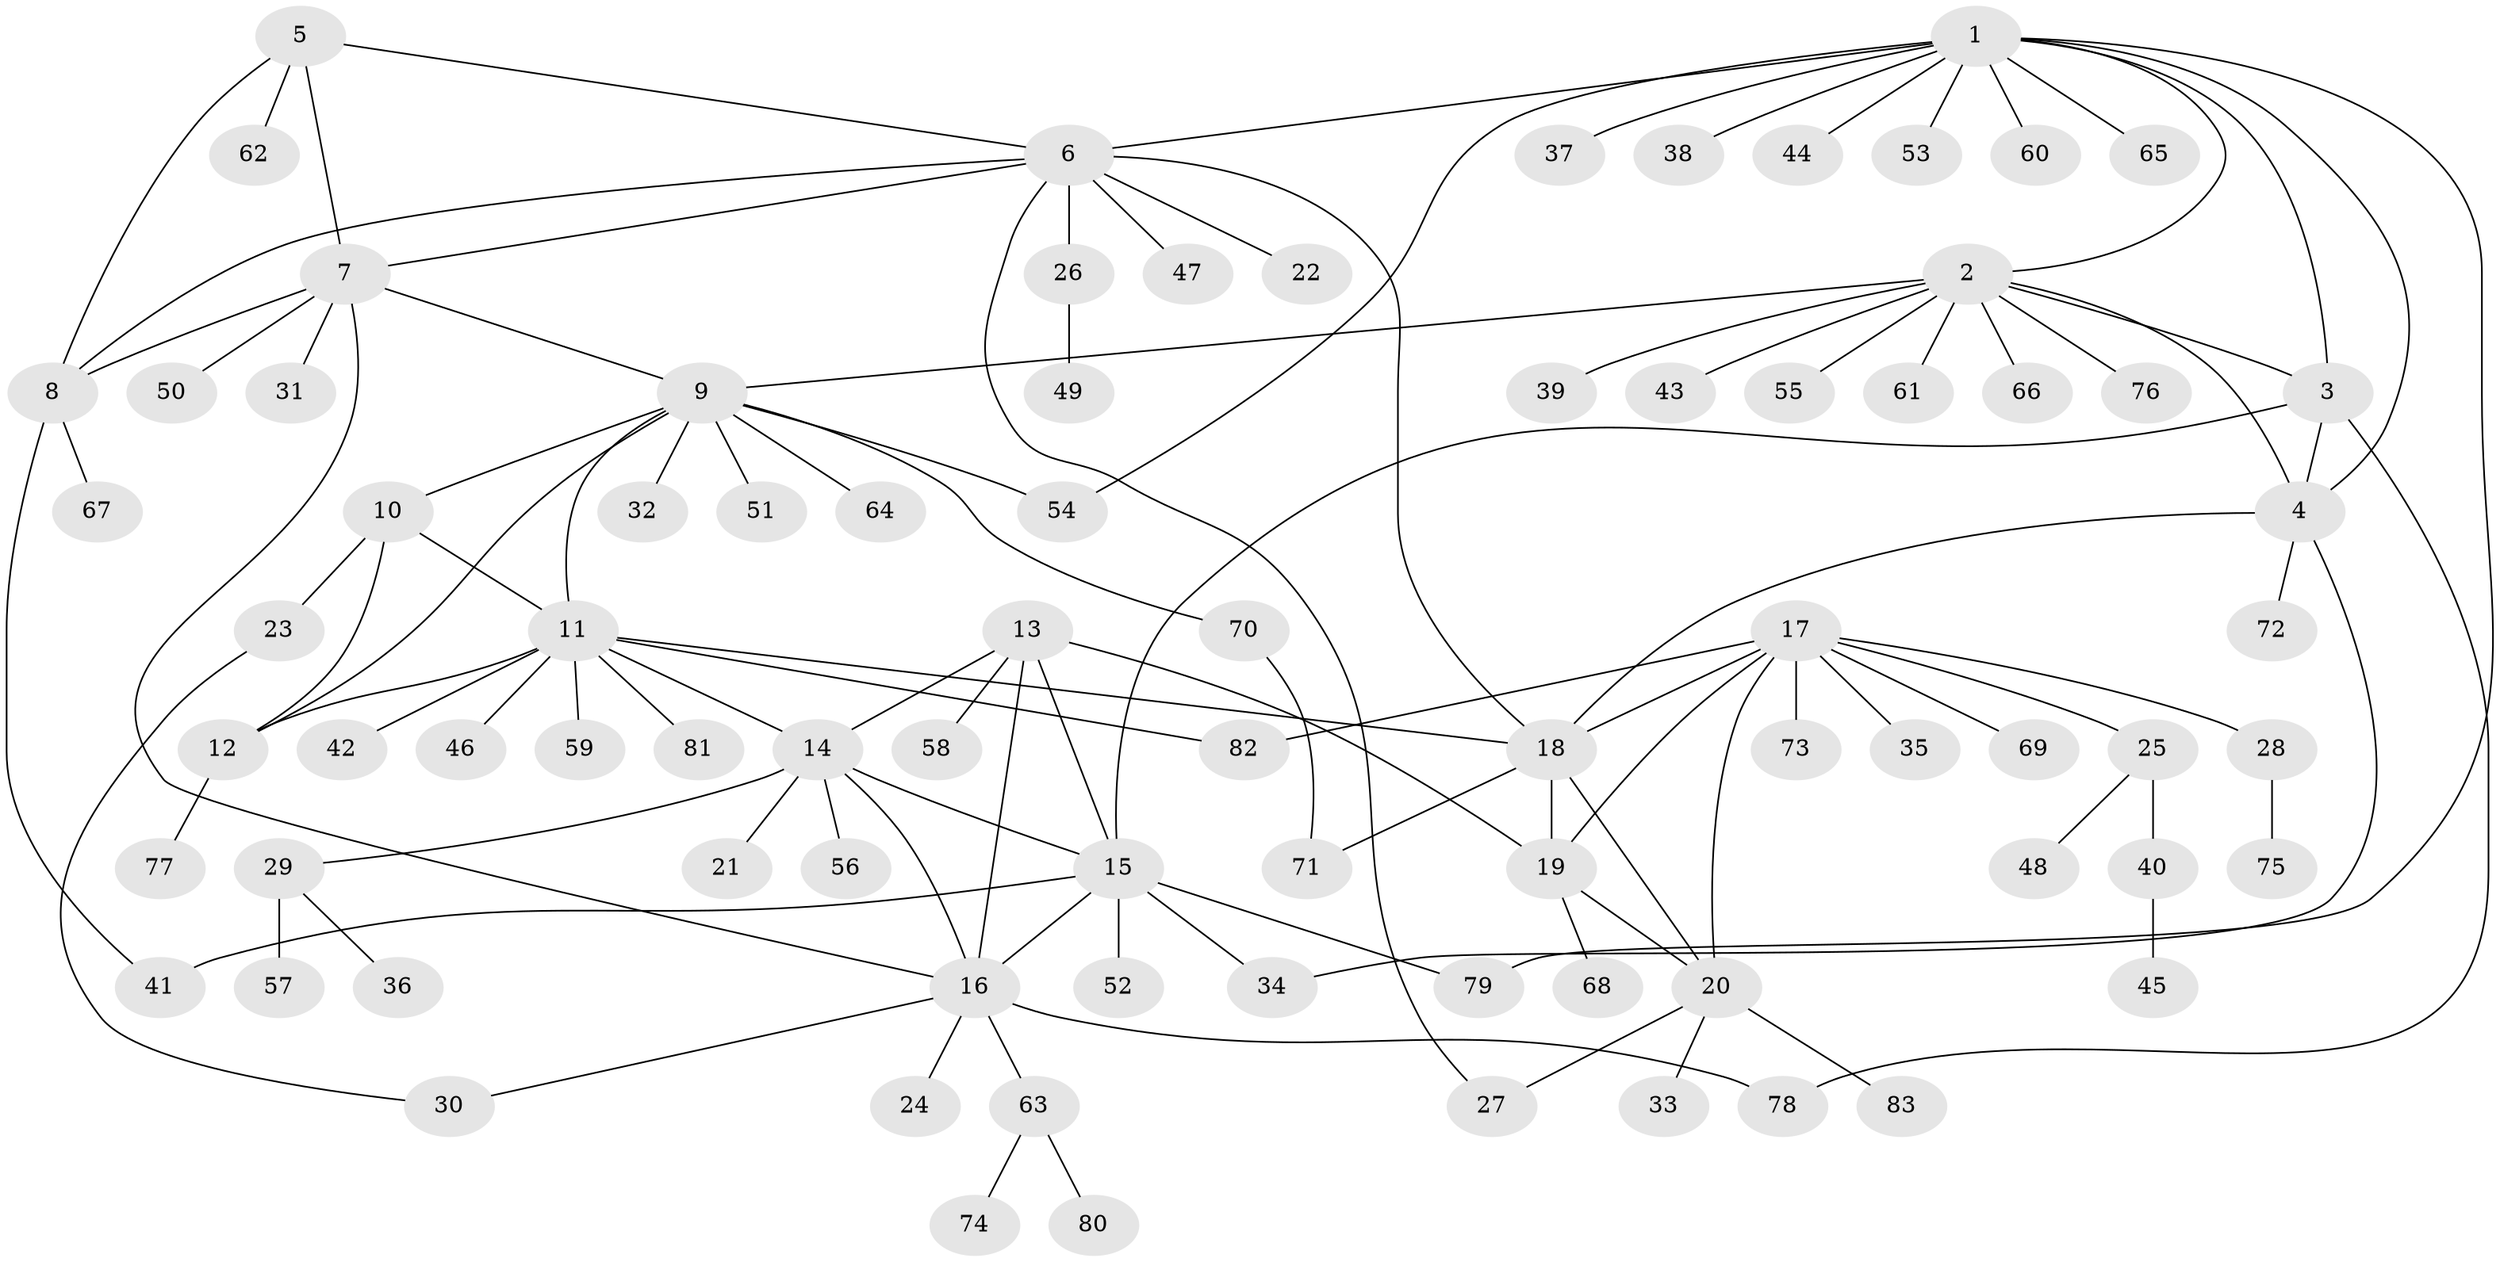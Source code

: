 // coarse degree distribution, {4: 0.04081632653061224, 12: 0.02040816326530612, 3: 0.02040816326530612, 7: 0.02040816326530612, 6: 0.02040816326530612, 1: 0.7346938775510204, 2: 0.061224489795918366, 9: 0.061224489795918366, 11: 0.02040816326530612}
// Generated by graph-tools (version 1.1) at 2025/57/03/04/25 21:57:27]
// undirected, 83 vertices, 112 edges
graph export_dot {
graph [start="1"]
  node [color=gray90,style=filled];
  1;
  2;
  3;
  4;
  5;
  6;
  7;
  8;
  9;
  10;
  11;
  12;
  13;
  14;
  15;
  16;
  17;
  18;
  19;
  20;
  21;
  22;
  23;
  24;
  25;
  26;
  27;
  28;
  29;
  30;
  31;
  32;
  33;
  34;
  35;
  36;
  37;
  38;
  39;
  40;
  41;
  42;
  43;
  44;
  45;
  46;
  47;
  48;
  49;
  50;
  51;
  52;
  53;
  54;
  55;
  56;
  57;
  58;
  59;
  60;
  61;
  62;
  63;
  64;
  65;
  66;
  67;
  68;
  69;
  70;
  71;
  72;
  73;
  74;
  75;
  76;
  77;
  78;
  79;
  80;
  81;
  82;
  83;
  1 -- 2;
  1 -- 3;
  1 -- 4;
  1 -- 6;
  1 -- 37;
  1 -- 38;
  1 -- 44;
  1 -- 53;
  1 -- 54;
  1 -- 60;
  1 -- 65;
  1 -- 79;
  2 -- 3;
  2 -- 4;
  2 -- 9;
  2 -- 39;
  2 -- 43;
  2 -- 55;
  2 -- 61;
  2 -- 66;
  2 -- 76;
  3 -- 4;
  3 -- 15;
  3 -- 78;
  4 -- 18;
  4 -- 34;
  4 -- 72;
  5 -- 6;
  5 -- 7;
  5 -- 8;
  5 -- 62;
  6 -- 7;
  6 -- 8;
  6 -- 18;
  6 -- 22;
  6 -- 26;
  6 -- 27;
  6 -- 47;
  7 -- 8;
  7 -- 9;
  7 -- 16;
  7 -- 31;
  7 -- 50;
  8 -- 41;
  8 -- 67;
  9 -- 10;
  9 -- 11;
  9 -- 12;
  9 -- 32;
  9 -- 51;
  9 -- 54;
  9 -- 64;
  9 -- 70;
  10 -- 11;
  10 -- 12;
  10 -- 23;
  11 -- 12;
  11 -- 14;
  11 -- 18;
  11 -- 42;
  11 -- 46;
  11 -- 59;
  11 -- 81;
  11 -- 82;
  12 -- 77;
  13 -- 14;
  13 -- 15;
  13 -- 16;
  13 -- 19;
  13 -- 58;
  14 -- 15;
  14 -- 16;
  14 -- 21;
  14 -- 29;
  14 -- 56;
  15 -- 16;
  15 -- 34;
  15 -- 41;
  15 -- 52;
  15 -- 79;
  16 -- 24;
  16 -- 30;
  16 -- 63;
  16 -- 78;
  17 -- 18;
  17 -- 19;
  17 -- 20;
  17 -- 25;
  17 -- 28;
  17 -- 35;
  17 -- 69;
  17 -- 73;
  17 -- 82;
  18 -- 19;
  18 -- 20;
  18 -- 71;
  19 -- 20;
  19 -- 68;
  20 -- 27;
  20 -- 33;
  20 -- 83;
  23 -- 30;
  25 -- 40;
  25 -- 48;
  26 -- 49;
  28 -- 75;
  29 -- 36;
  29 -- 57;
  40 -- 45;
  63 -- 74;
  63 -- 80;
  70 -- 71;
}
